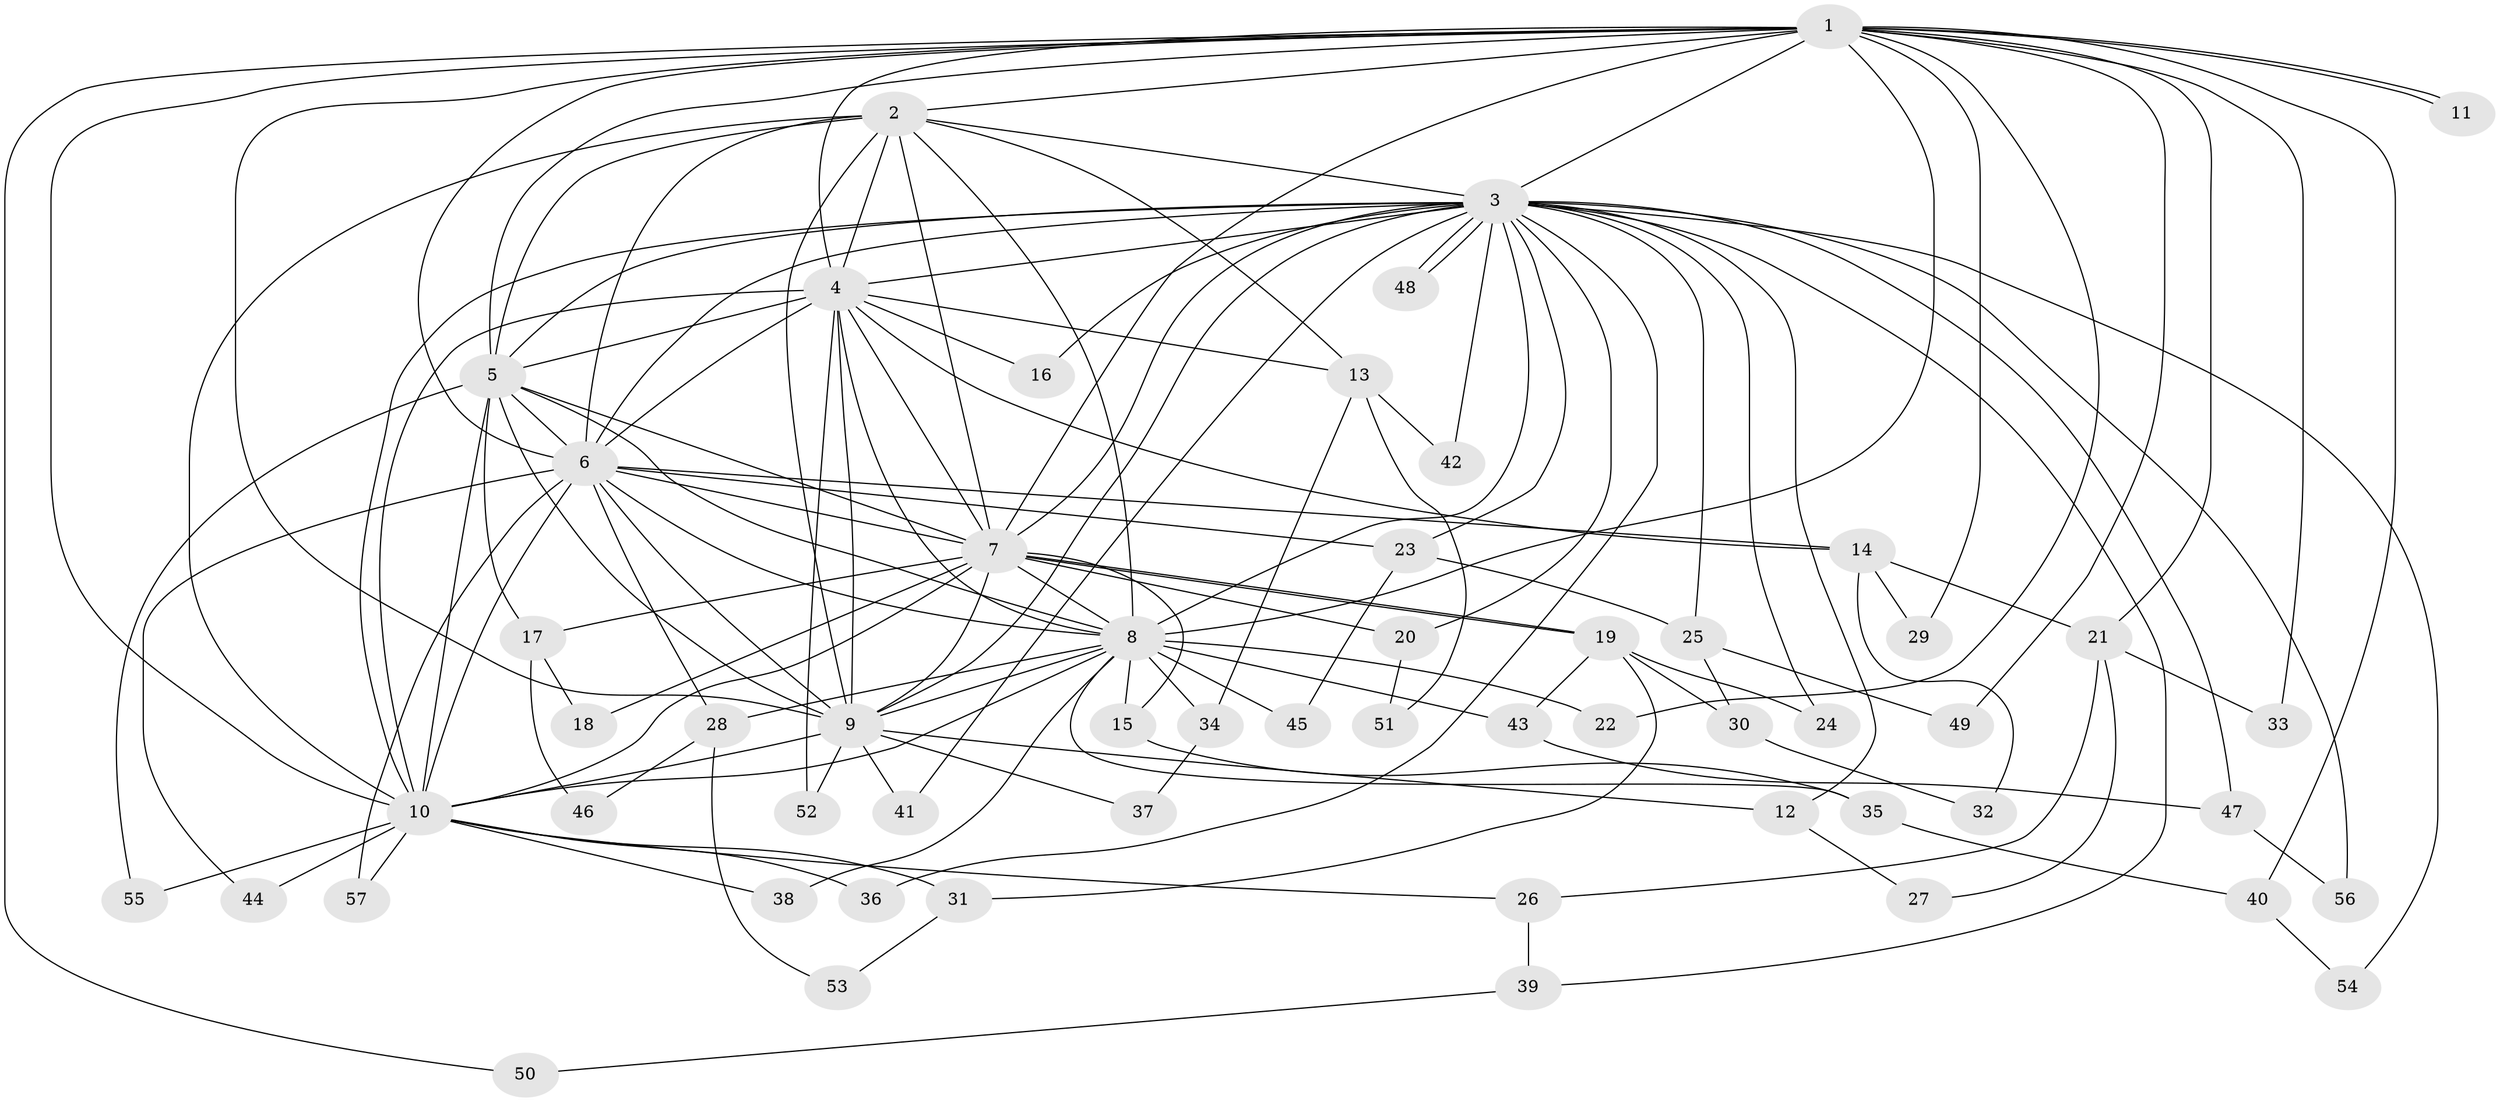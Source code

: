 // Generated by graph-tools (version 1.1) at 2025/49/03/09/25 03:49:36]
// undirected, 57 vertices, 139 edges
graph export_dot {
graph [start="1"]
  node [color=gray90,style=filled];
  1;
  2;
  3;
  4;
  5;
  6;
  7;
  8;
  9;
  10;
  11;
  12;
  13;
  14;
  15;
  16;
  17;
  18;
  19;
  20;
  21;
  22;
  23;
  24;
  25;
  26;
  27;
  28;
  29;
  30;
  31;
  32;
  33;
  34;
  35;
  36;
  37;
  38;
  39;
  40;
  41;
  42;
  43;
  44;
  45;
  46;
  47;
  48;
  49;
  50;
  51;
  52;
  53;
  54;
  55;
  56;
  57;
  1 -- 2;
  1 -- 3;
  1 -- 4;
  1 -- 5;
  1 -- 6;
  1 -- 7;
  1 -- 8;
  1 -- 9;
  1 -- 10;
  1 -- 11;
  1 -- 11;
  1 -- 21;
  1 -- 22;
  1 -- 29;
  1 -- 33;
  1 -- 40;
  1 -- 49;
  1 -- 50;
  2 -- 3;
  2 -- 4;
  2 -- 5;
  2 -- 6;
  2 -- 7;
  2 -- 8;
  2 -- 9;
  2 -- 10;
  2 -- 13;
  3 -- 4;
  3 -- 5;
  3 -- 6;
  3 -- 7;
  3 -- 8;
  3 -- 9;
  3 -- 10;
  3 -- 12;
  3 -- 16;
  3 -- 20;
  3 -- 23;
  3 -- 24;
  3 -- 25;
  3 -- 36;
  3 -- 39;
  3 -- 41;
  3 -- 42;
  3 -- 47;
  3 -- 48;
  3 -- 48;
  3 -- 54;
  3 -- 56;
  4 -- 5;
  4 -- 6;
  4 -- 7;
  4 -- 8;
  4 -- 9;
  4 -- 10;
  4 -- 13;
  4 -- 14;
  4 -- 16;
  4 -- 52;
  5 -- 6;
  5 -- 7;
  5 -- 8;
  5 -- 9;
  5 -- 10;
  5 -- 17;
  5 -- 55;
  6 -- 7;
  6 -- 8;
  6 -- 9;
  6 -- 10;
  6 -- 14;
  6 -- 23;
  6 -- 28;
  6 -- 44;
  6 -- 57;
  7 -- 8;
  7 -- 9;
  7 -- 10;
  7 -- 15;
  7 -- 17;
  7 -- 18;
  7 -- 19;
  7 -- 19;
  7 -- 20;
  8 -- 9;
  8 -- 10;
  8 -- 15;
  8 -- 22;
  8 -- 28;
  8 -- 34;
  8 -- 35;
  8 -- 38;
  8 -- 43;
  8 -- 45;
  9 -- 10;
  9 -- 12;
  9 -- 37;
  9 -- 41;
  9 -- 52;
  10 -- 26;
  10 -- 31;
  10 -- 36;
  10 -- 38;
  10 -- 44;
  10 -- 55;
  10 -- 57;
  12 -- 27;
  13 -- 34;
  13 -- 42;
  13 -- 51;
  14 -- 21;
  14 -- 29;
  14 -- 32;
  15 -- 35;
  17 -- 18;
  17 -- 46;
  19 -- 24;
  19 -- 30;
  19 -- 31;
  19 -- 43;
  20 -- 51;
  21 -- 26;
  21 -- 27;
  21 -- 33;
  23 -- 25;
  23 -- 45;
  25 -- 30;
  25 -- 49;
  26 -- 39;
  28 -- 46;
  28 -- 53;
  30 -- 32;
  31 -- 53;
  34 -- 37;
  35 -- 40;
  39 -- 50;
  40 -- 54;
  43 -- 47;
  47 -- 56;
}

